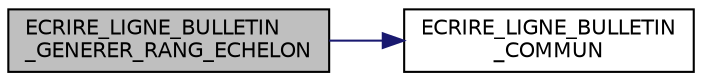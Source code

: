 digraph "ECRIRE_LIGNE_BULLETIN_GENERER_RANG_ECHELON"
{
 // INTERACTIVE_SVG=YES
  edge [fontname="Helvetica",fontsize="10",labelfontname="Helvetica",labelfontsize="10"];
  node [fontname="Helvetica",fontsize="10",shape=record];
  rankdir="LR";
  Node42 [label="ECRIRE_LIGNE_BULLETIN\l_GENERER_RANG_ECHELON",height=0.2,width=0.4,color="black", fillcolor="grey75", style="filled", fontcolor="black"];
  Node42 -> Node43 [color="midnightblue",fontsize="10",style="solid",fontname="Helvetica"];
  Node43 [label="ECRIRE_LIGNE_BULLETIN\l_COMMUN",height=0.2,width=0.4,color="black", fillcolor="white", style="filled",URL="$table_8cpp.html#a4c2fb8f5119259a3b8fd7e2867a554d2",tooltip="Ecrit une ligne de bulletin de paye pour un agent donné dans le fichier CSV Bulletins.paie  . "];
}
